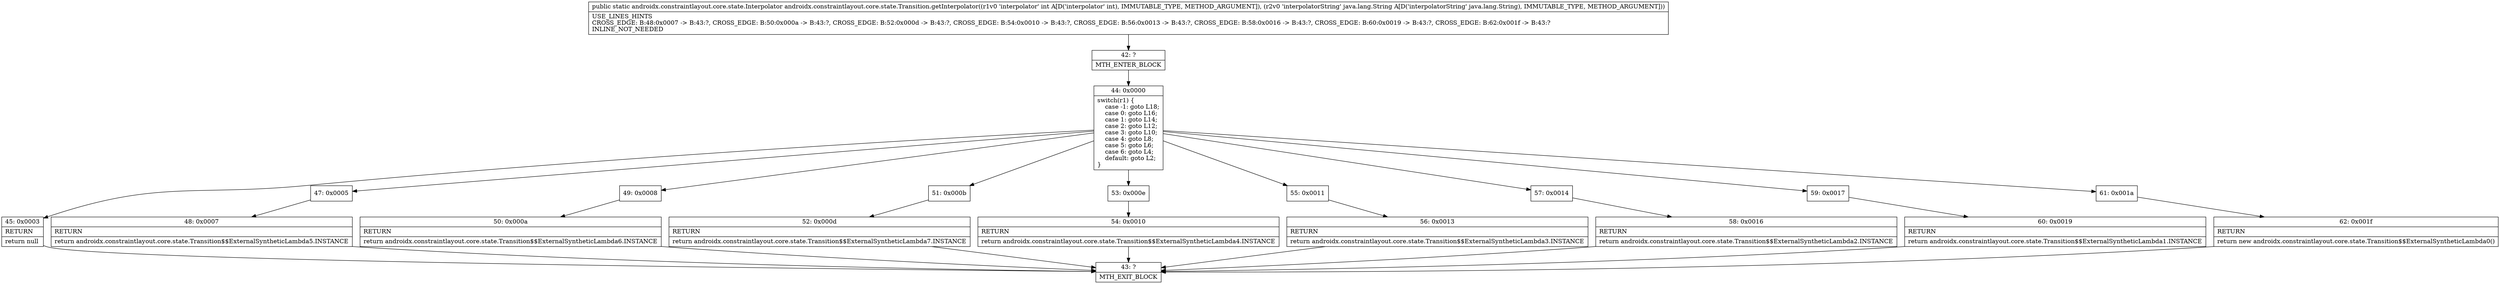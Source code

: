 digraph "CFG forandroidx.constraintlayout.core.state.Transition.getInterpolator(ILjava\/lang\/String;)Landroidx\/constraintlayout\/core\/state\/Interpolator;" {
Node_42 [shape=record,label="{42\:\ ?|MTH_ENTER_BLOCK\l}"];
Node_44 [shape=record,label="{44\:\ 0x0000|switch(r1) \{\l    case \-1: goto L18;\l    case 0: goto L16;\l    case 1: goto L14;\l    case 2: goto L12;\l    case 3: goto L10;\l    case 4: goto L8;\l    case 5: goto L6;\l    case 6: goto L4;\l    default: goto L2;\l\}\l}"];
Node_45 [shape=record,label="{45\:\ 0x0003|RETURN\l|return null\l}"];
Node_43 [shape=record,label="{43\:\ ?|MTH_EXIT_BLOCK\l}"];
Node_47 [shape=record,label="{47\:\ 0x0005}"];
Node_48 [shape=record,label="{48\:\ 0x0007|RETURN\l|return androidx.constraintlayout.core.state.Transition$$ExternalSyntheticLambda5.INSTANCE\l}"];
Node_49 [shape=record,label="{49\:\ 0x0008}"];
Node_50 [shape=record,label="{50\:\ 0x000a|RETURN\l|return androidx.constraintlayout.core.state.Transition$$ExternalSyntheticLambda6.INSTANCE\l}"];
Node_51 [shape=record,label="{51\:\ 0x000b}"];
Node_52 [shape=record,label="{52\:\ 0x000d|RETURN\l|return androidx.constraintlayout.core.state.Transition$$ExternalSyntheticLambda7.INSTANCE\l}"];
Node_53 [shape=record,label="{53\:\ 0x000e}"];
Node_54 [shape=record,label="{54\:\ 0x0010|RETURN\l|return androidx.constraintlayout.core.state.Transition$$ExternalSyntheticLambda4.INSTANCE\l}"];
Node_55 [shape=record,label="{55\:\ 0x0011}"];
Node_56 [shape=record,label="{56\:\ 0x0013|RETURN\l|return androidx.constraintlayout.core.state.Transition$$ExternalSyntheticLambda3.INSTANCE\l}"];
Node_57 [shape=record,label="{57\:\ 0x0014}"];
Node_58 [shape=record,label="{58\:\ 0x0016|RETURN\l|return androidx.constraintlayout.core.state.Transition$$ExternalSyntheticLambda2.INSTANCE\l}"];
Node_59 [shape=record,label="{59\:\ 0x0017}"];
Node_60 [shape=record,label="{60\:\ 0x0019|RETURN\l|return androidx.constraintlayout.core.state.Transition$$ExternalSyntheticLambda1.INSTANCE\l}"];
Node_61 [shape=record,label="{61\:\ 0x001a}"];
Node_62 [shape=record,label="{62\:\ 0x001f|RETURN\l|return new androidx.constraintlayout.core.state.Transition$$ExternalSyntheticLambda0()\l}"];
MethodNode[shape=record,label="{public static androidx.constraintlayout.core.state.Interpolator androidx.constraintlayout.core.state.Transition.getInterpolator((r1v0 'interpolator' int A[D('interpolator' int), IMMUTABLE_TYPE, METHOD_ARGUMENT]), (r2v0 'interpolatorString' java.lang.String A[D('interpolatorString' java.lang.String), IMMUTABLE_TYPE, METHOD_ARGUMENT]))  | USE_LINES_HINTS\lCROSS_EDGE: B:48:0x0007 \-\> B:43:?, CROSS_EDGE: B:50:0x000a \-\> B:43:?, CROSS_EDGE: B:52:0x000d \-\> B:43:?, CROSS_EDGE: B:54:0x0010 \-\> B:43:?, CROSS_EDGE: B:56:0x0013 \-\> B:43:?, CROSS_EDGE: B:58:0x0016 \-\> B:43:?, CROSS_EDGE: B:60:0x0019 \-\> B:43:?, CROSS_EDGE: B:62:0x001f \-\> B:43:?\lINLINE_NOT_NEEDED\l}"];
MethodNode -> Node_42;Node_42 -> Node_44;
Node_44 -> Node_45;
Node_44 -> Node_47;
Node_44 -> Node_49;
Node_44 -> Node_51;
Node_44 -> Node_53;
Node_44 -> Node_55;
Node_44 -> Node_57;
Node_44 -> Node_59;
Node_44 -> Node_61;
Node_45 -> Node_43;
Node_47 -> Node_48;
Node_48 -> Node_43;
Node_49 -> Node_50;
Node_50 -> Node_43;
Node_51 -> Node_52;
Node_52 -> Node_43;
Node_53 -> Node_54;
Node_54 -> Node_43;
Node_55 -> Node_56;
Node_56 -> Node_43;
Node_57 -> Node_58;
Node_58 -> Node_43;
Node_59 -> Node_60;
Node_60 -> Node_43;
Node_61 -> Node_62;
Node_62 -> Node_43;
}


